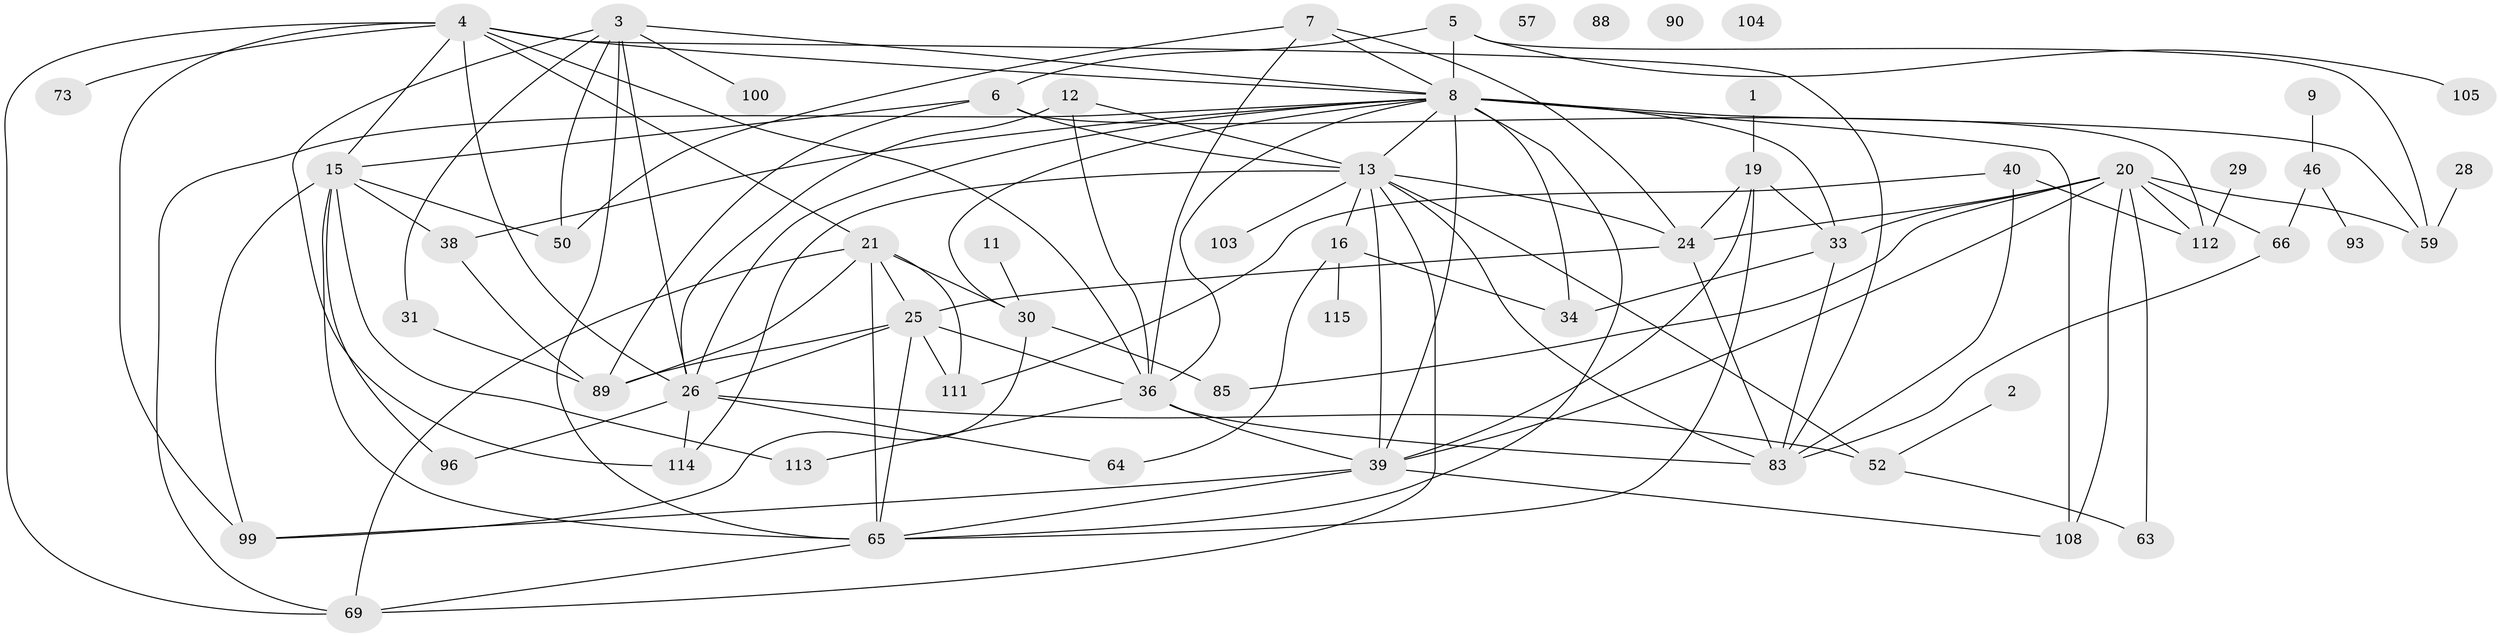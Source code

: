 // original degree distribution, {1: 0.15126050420168066, 5: 0.13445378151260504, 4: 0.226890756302521, 6: 0.058823529411764705, 2: 0.23529411764705882, 3: 0.14285714285714285, 7: 0.008403361344537815, 0: 0.03361344537815126, 8: 0.008403361344537815}
// Generated by graph-tools (version 1.1) at 2025/12/03/09/25 04:12:56]
// undirected, 59 vertices, 116 edges
graph export_dot {
graph [start="1"]
  node [color=gray90,style=filled];
  1;
  2;
  3 [super="+107+23"];
  4 [super="+75+110+58"];
  5 [super="+42"];
  6 [super="+17+10+56+53"];
  7 [super="+43"];
  8 [super="+49+14+32+61+35"];
  9;
  11;
  12;
  13 [super="+60"];
  15 [super="+27+18"];
  16 [super="+70+47"];
  19 [super="+84"];
  20 [super="+94+22+79"];
  21 [super="+78+74"];
  24 [super="+41+80"];
  25 [super="+71+44"];
  26 [super="+68"];
  28;
  29;
  30 [super="+86"];
  31;
  33 [super="+54+106"];
  34;
  36 [super="+45+67"];
  38 [super="+51"];
  39 [super="+101"];
  40 [super="+48"];
  46 [super="+62"];
  50 [super="+77"];
  52 [super="+98"];
  57;
  59 [super="+91"];
  63;
  64;
  65 [super="+76"];
  66;
  69 [super="+92"];
  73;
  83 [super="+87"];
  85;
  88;
  89 [super="+102"];
  90;
  93;
  96;
  99;
  100;
  103;
  104;
  105;
  108;
  111;
  112;
  113;
  114;
  115;
  1 -- 19;
  2 -- 52;
  3 -- 114;
  3 -- 8;
  3 -- 65;
  3 -- 26;
  3 -- 50;
  3 -- 100;
  3 -- 31;
  4 -- 36;
  4 -- 8;
  4 -- 73;
  4 -- 15;
  4 -- 69;
  4 -- 83;
  4 -- 26;
  4 -- 99;
  4 -- 21;
  5 -- 59;
  5 -- 8 [weight=2];
  5 -- 6;
  5 -- 105;
  6 -- 89;
  6 -- 112;
  6 -- 15;
  6 -- 13 [weight=2];
  7 -- 50;
  7 -- 36;
  7 -- 24;
  7 -- 8;
  8 -- 36;
  8 -- 34;
  8 -- 108;
  8 -- 69;
  8 -- 65;
  8 -- 39;
  8 -- 38;
  8 -- 30;
  8 -- 59 [weight=2];
  8 -- 26;
  8 -- 33 [weight=2];
  8 -- 13;
  9 -- 46;
  11 -- 30;
  12 -- 36;
  12 -- 26;
  12 -- 13;
  13 -- 24;
  13 -- 69;
  13 -- 39;
  13 -- 103;
  13 -- 16;
  13 -- 114;
  13 -- 83;
  13 -- 52;
  15 -- 96;
  15 -- 113;
  15 -- 50;
  15 -- 99;
  15 -- 38;
  15 -- 65;
  16 -- 115;
  16 -- 64;
  16 -- 34;
  19 -- 65;
  19 -- 24;
  19 -- 39;
  19 -- 33;
  20 -- 108;
  20 -- 112;
  20 -- 66;
  20 -- 85;
  20 -- 63;
  20 -- 24;
  20 -- 59;
  20 -- 39;
  20 -- 33;
  21 -- 65;
  21 -- 69;
  21 -- 30;
  21 -- 25;
  21 -- 89;
  21 -- 111;
  24 -- 25 [weight=2];
  24 -- 83;
  25 -- 36;
  25 -- 65;
  25 -- 111;
  25 -- 26;
  25 -- 89;
  26 -- 64;
  26 -- 96;
  26 -- 114;
  26 -- 52 [weight=2];
  28 -- 59;
  29 -- 112;
  30 -- 85;
  30 -- 99;
  31 -- 89;
  33 -- 83;
  33 -- 34;
  36 -- 113;
  36 -- 39;
  36 -- 83;
  38 -- 89;
  39 -- 65;
  39 -- 99;
  39 -- 108;
  40 -- 111;
  40 -- 83;
  40 -- 112;
  46 -- 66;
  46 -- 93;
  52 -- 63;
  65 -- 69;
  66 -- 83;
}
